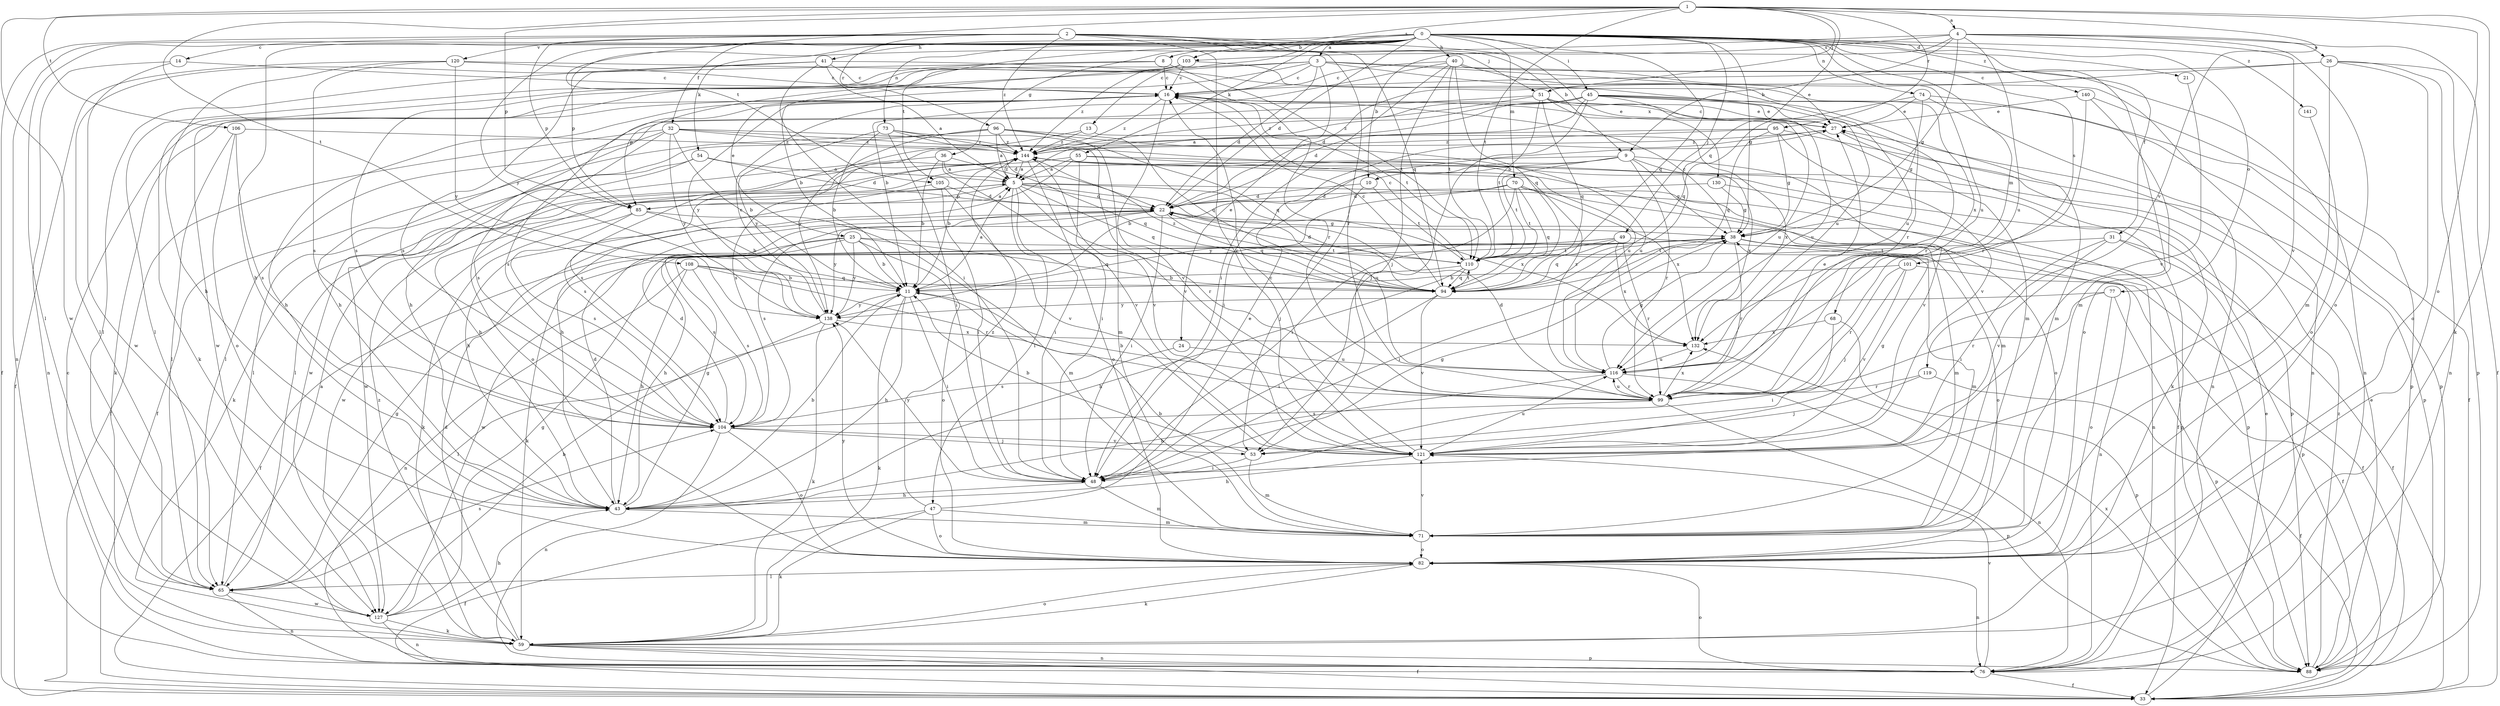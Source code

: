 strict digraph  {
0;
1;
2;
3;
4;
5;
8;
9;
10;
11;
13;
14;
16;
21;
22;
24;
25;
26;
27;
31;
32;
33;
36;
38;
40;
41;
43;
45;
47;
48;
49;
51;
53;
54;
55;
59;
65;
68;
70;
71;
73;
74;
76;
77;
82;
85;
88;
94;
95;
96;
99;
101;
103;
104;
105;
106;
108;
110;
116;
119;
120;
121;
127;
130;
132;
138;
140;
141;
144;
0 -> 3  [label=a];
0 -> 8  [label=b];
0 -> 13  [label=c];
0 -> 21  [label=d];
0 -> 22  [label=d];
0 -> 31  [label=f];
0 -> 32  [label=f];
0 -> 36  [label=g];
0 -> 38  [label=g];
0 -> 40  [label=h];
0 -> 41  [label=h];
0 -> 43  [label=h];
0 -> 45  [label=i];
0 -> 49  [label=j];
0 -> 54  [label=k];
0 -> 55  [label=k];
0 -> 65  [label=l];
0 -> 68  [label=m];
0 -> 70  [label=m];
0 -> 73  [label=n];
0 -> 74  [label=n];
0 -> 76  [label=n];
0 -> 77  [label=o];
0 -> 94  [label=q];
0 -> 101  [label=s];
0 -> 105  [label=t];
0 -> 116  [label=u];
0 -> 138  [label=y];
0 -> 140  [label=z];
0 -> 141  [label=z];
1 -> 4  [label=a];
1 -> 51  [label=j];
1 -> 59  [label=k];
1 -> 82  [label=o];
1 -> 85  [label=p];
1 -> 94  [label=q];
1 -> 95  [label=r];
1 -> 103  [label=s];
1 -> 105  [label=t];
1 -> 106  [label=t];
1 -> 108  [label=t];
1 -> 110  [label=t];
1 -> 119  [label=v];
1 -> 127  [label=w];
2 -> 9  [label=b];
2 -> 14  [label=c];
2 -> 33  [label=f];
2 -> 51  [label=j];
2 -> 85  [label=p];
2 -> 94  [label=q];
2 -> 96  [label=r];
2 -> 99  [label=r];
2 -> 120  [label=v];
2 -> 121  [label=v];
2 -> 130  [label=x];
2 -> 144  [label=z];
3 -> 16  [label=c];
3 -> 22  [label=d];
3 -> 24  [label=e];
3 -> 25  [label=e];
3 -> 76  [label=n];
3 -> 85  [label=p];
3 -> 99  [label=r];
3 -> 127  [label=w];
3 -> 132  [label=x];
4 -> 9  [label=b];
4 -> 10  [label=b];
4 -> 26  [label=e];
4 -> 33  [label=f];
4 -> 38  [label=g];
4 -> 82  [label=o];
4 -> 85  [label=p];
4 -> 103  [label=s];
4 -> 116  [label=u];
4 -> 121  [label=v];
5 -> 22  [label=d];
5 -> 47  [label=i];
5 -> 48  [label=i];
5 -> 85  [label=p];
5 -> 88  [label=p];
5 -> 94  [label=q];
5 -> 99  [label=r];
5 -> 116  [label=u];
5 -> 127  [label=w];
5 -> 132  [label=x];
5 -> 144  [label=z];
8 -> 16  [label=c];
8 -> 65  [label=l];
8 -> 104  [label=s];
8 -> 110  [label=t];
9 -> 10  [label=b];
9 -> 11  [label=b];
9 -> 38  [label=g];
9 -> 65  [label=l];
9 -> 71  [label=m];
9 -> 99  [label=r];
9 -> 110  [label=t];
9 -> 132  [label=x];
10 -> 22  [label=d];
10 -> 53  [label=j];
10 -> 110  [label=t];
11 -> 5  [label=a];
11 -> 43  [label=h];
11 -> 48  [label=i];
11 -> 59  [label=k];
11 -> 138  [label=y];
13 -> 104  [label=s];
13 -> 132  [label=x];
13 -> 144  [label=z];
14 -> 16  [label=c];
14 -> 76  [label=n];
14 -> 127  [label=w];
16 -> 27  [label=e];
16 -> 43  [label=h];
16 -> 59  [label=k];
16 -> 104  [label=s];
16 -> 110  [label=t];
16 -> 121  [label=v];
16 -> 138  [label=y];
16 -> 144  [label=z];
21 -> 121  [label=v];
22 -> 38  [label=g];
22 -> 48  [label=i];
22 -> 71  [label=m];
22 -> 94  [label=q];
22 -> 104  [label=s];
22 -> 138  [label=y];
24 -> 104  [label=s];
24 -> 116  [label=u];
25 -> 11  [label=b];
25 -> 33  [label=f];
25 -> 59  [label=k];
25 -> 82  [label=o];
25 -> 94  [label=q];
25 -> 104  [label=s];
25 -> 110  [label=t];
25 -> 138  [label=y];
26 -> 16  [label=c];
26 -> 22  [label=d];
26 -> 71  [label=m];
26 -> 76  [label=n];
26 -> 82  [label=o];
26 -> 88  [label=p];
27 -> 16  [label=c];
27 -> 48  [label=i];
27 -> 59  [label=k];
27 -> 144  [label=z];
31 -> 33  [label=f];
31 -> 48  [label=i];
31 -> 88  [label=p];
31 -> 110  [label=t];
31 -> 121  [label=v];
32 -> 11  [label=b];
32 -> 33  [label=f];
32 -> 65  [label=l];
32 -> 104  [label=s];
32 -> 116  [label=u];
32 -> 121  [label=v];
32 -> 138  [label=y];
32 -> 144  [label=z];
33 -> 27  [label=e];
36 -> 5  [label=a];
36 -> 11  [label=b];
36 -> 59  [label=k];
36 -> 94  [label=q];
36 -> 121  [label=v];
38 -> 16  [label=c];
38 -> 48  [label=i];
38 -> 71  [label=m];
38 -> 76  [label=n];
38 -> 82  [label=o];
38 -> 99  [label=r];
38 -> 110  [label=t];
40 -> 11  [label=b];
40 -> 16  [label=c];
40 -> 27  [label=e];
40 -> 48  [label=i];
40 -> 53  [label=j];
40 -> 71  [label=m];
40 -> 76  [label=n];
40 -> 94  [label=q];
40 -> 110  [label=t];
41 -> 5  [label=a];
41 -> 16  [label=c];
41 -> 48  [label=i];
41 -> 65  [label=l];
41 -> 104  [label=s];
41 -> 116  [label=u];
43 -> 11  [label=b];
43 -> 22  [label=d];
43 -> 38  [label=g];
43 -> 71  [label=m];
45 -> 5  [label=a];
45 -> 22  [label=d];
45 -> 27  [label=e];
45 -> 33  [label=f];
45 -> 43  [label=h];
45 -> 53  [label=j];
45 -> 71  [label=m];
45 -> 99  [label=r];
45 -> 116  [label=u];
45 -> 144  [label=z];
47 -> 27  [label=e];
47 -> 33  [label=f];
47 -> 59  [label=k];
47 -> 71  [label=m];
47 -> 82  [label=o];
47 -> 144  [label=z];
48 -> 38  [label=g];
48 -> 43  [label=h];
48 -> 71  [label=m];
48 -> 138  [label=y];
49 -> 33  [label=f];
49 -> 43  [label=h];
49 -> 94  [label=q];
49 -> 99  [label=r];
49 -> 110  [label=t];
49 -> 127  [label=w];
49 -> 132  [label=x];
51 -> 27  [label=e];
51 -> 43  [label=h];
51 -> 71  [label=m];
51 -> 94  [label=q];
51 -> 110  [label=t];
51 -> 116  [label=u];
51 -> 144  [label=z];
53 -> 11  [label=b];
53 -> 48  [label=i];
53 -> 71  [label=m];
54 -> 5  [label=a];
54 -> 22  [label=d];
54 -> 65  [label=l];
54 -> 82  [label=o];
55 -> 5  [label=a];
55 -> 33  [label=f];
55 -> 43  [label=h];
55 -> 48  [label=i];
55 -> 121  [label=v];
55 -> 127  [label=w];
59 -> 16  [label=c];
59 -> 22  [label=d];
59 -> 33  [label=f];
59 -> 76  [label=n];
59 -> 82  [label=o];
59 -> 88  [label=p];
59 -> 144  [label=z];
65 -> 5  [label=a];
65 -> 38  [label=g];
65 -> 76  [label=n];
65 -> 104  [label=s];
65 -> 127  [label=w];
68 -> 48  [label=i];
68 -> 88  [label=p];
68 -> 132  [label=x];
70 -> 22  [label=d];
70 -> 48  [label=i];
70 -> 76  [label=n];
70 -> 82  [label=o];
70 -> 94  [label=q];
70 -> 110  [label=t];
70 -> 132  [label=x];
70 -> 138  [label=y];
71 -> 11  [label=b];
71 -> 82  [label=o];
71 -> 121  [label=v];
73 -> 11  [label=b];
73 -> 22  [label=d];
73 -> 48  [label=i];
73 -> 94  [label=q];
73 -> 138  [label=y];
73 -> 144  [label=z];
74 -> 27  [label=e];
74 -> 38  [label=g];
74 -> 76  [label=n];
74 -> 88  [label=p];
74 -> 94  [label=q];
76 -> 33  [label=f];
76 -> 82  [label=o];
76 -> 121  [label=v];
77 -> 82  [label=o];
77 -> 88  [label=p];
77 -> 99  [label=r];
77 -> 138  [label=y];
82 -> 59  [label=k];
82 -> 65  [label=l];
82 -> 76  [label=n];
82 -> 138  [label=y];
85 -> 5  [label=a];
85 -> 11  [label=b];
85 -> 59  [label=k];
85 -> 71  [label=m];
85 -> 104  [label=s];
88 -> 27  [label=e];
88 -> 132  [label=x];
88 -> 144  [label=z];
94 -> 16  [label=c];
94 -> 48  [label=i];
94 -> 110  [label=t];
94 -> 121  [label=v];
94 -> 144  [label=z];
95 -> 38  [label=g];
95 -> 88  [label=p];
95 -> 94  [label=q];
95 -> 104  [label=s];
95 -> 121  [label=v];
95 -> 144  [label=z];
96 -> 5  [label=a];
96 -> 33  [label=f];
96 -> 71  [label=m];
96 -> 94  [label=q];
96 -> 116  [label=u];
96 -> 127  [label=w];
96 -> 138  [label=y];
96 -> 144  [label=z];
99 -> 11  [label=b];
99 -> 22  [label=d];
99 -> 27  [label=e];
99 -> 88  [label=p];
99 -> 104  [label=s];
99 -> 116  [label=u];
99 -> 132  [label=x];
101 -> 11  [label=b];
101 -> 33  [label=f];
101 -> 53  [label=j];
101 -> 99  [label=r];
101 -> 121  [label=v];
103 -> 11  [label=b];
103 -> 16  [label=c];
103 -> 59  [label=k];
103 -> 65  [label=l];
103 -> 116  [label=u];
103 -> 144  [label=z];
104 -> 22  [label=d];
104 -> 53  [label=j];
104 -> 76  [label=n];
104 -> 82  [label=o];
104 -> 121  [label=v];
105 -> 22  [label=d];
105 -> 43  [label=h];
105 -> 48  [label=i];
105 -> 121  [label=v];
106 -> 65  [label=l];
106 -> 82  [label=o];
106 -> 104  [label=s];
106 -> 144  [label=z];
108 -> 11  [label=b];
108 -> 43  [label=h];
108 -> 76  [label=n];
108 -> 94  [label=q];
108 -> 99  [label=r];
108 -> 104  [label=s];
110 -> 11  [label=b];
110 -> 16  [label=c];
110 -> 22  [label=d];
110 -> 43  [label=h];
110 -> 94  [label=q];
116 -> 38  [label=g];
116 -> 43  [label=h];
116 -> 76  [label=n];
116 -> 99  [label=r];
116 -> 144  [label=z];
119 -> 33  [label=f];
119 -> 53  [label=j];
119 -> 99  [label=r];
120 -> 16  [label=c];
120 -> 33  [label=f];
120 -> 43  [label=h];
120 -> 99  [label=r];
120 -> 104  [label=s];
120 -> 138  [label=y];
121 -> 16  [label=c];
121 -> 38  [label=g];
121 -> 43  [label=h];
121 -> 116  [label=u];
127 -> 11  [label=b];
127 -> 38  [label=g];
127 -> 43  [label=h];
127 -> 59  [label=k];
127 -> 76  [label=n];
130 -> 22  [label=d];
130 -> 38  [label=g];
130 -> 88  [label=p];
132 -> 116  [label=u];
138 -> 16  [label=c];
138 -> 59  [label=k];
138 -> 65  [label=l];
138 -> 132  [label=x];
140 -> 27  [label=e];
140 -> 82  [label=o];
140 -> 88  [label=p];
140 -> 99  [label=r];
141 -> 82  [label=o];
144 -> 5  [label=a];
144 -> 11  [label=b];
144 -> 43  [label=h];
144 -> 82  [label=o];
144 -> 88  [label=p];
144 -> 104  [label=s];
144 -> 121  [label=v];
}
